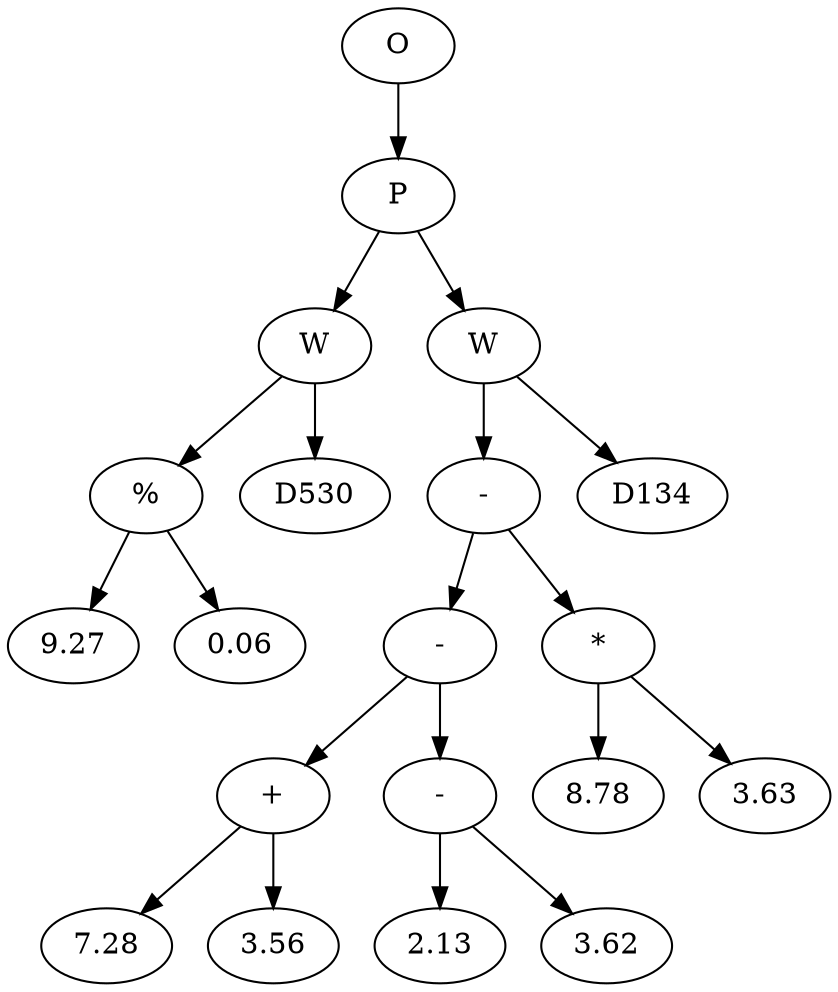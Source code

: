 // Tree
digraph {
	15359547 [label=O]
	15359548 [label=P]
	15359547 -> 15359548
	15359549 [label=W]
	15359548 -> 15359549
	15359550 [label="%"]
	15359549 -> 15359550
	15359551 [label=9.27]
	15359550 -> 15359551
	15359552 [label=0.06]
	15359550 -> 15359552
	15359553 [label=D530]
	15359549 -> 15359553
	15359554 [label=W]
	15359548 -> 15359554
	15359555 [label="-"]
	15359554 -> 15359555
	15359556 [label="-"]
	15359555 -> 15359556
	15359557 [label="+"]
	15359556 -> 15359557
	15359558 [label=7.28]
	15359557 -> 15359558
	15359559 [label=3.56]
	15359557 -> 15359559
	15359560 [label="-"]
	15359556 -> 15359560
	15359561 [label=2.13]
	15359560 -> 15359561
	15359562 [label=3.62]
	15359560 -> 15359562
	15359563 [label="*"]
	15359555 -> 15359563
	15359564 [label=8.78]
	15359563 -> 15359564
	15359565 [label=3.63]
	15359563 -> 15359565
	15359566 [label=D134]
	15359554 -> 15359566
}
